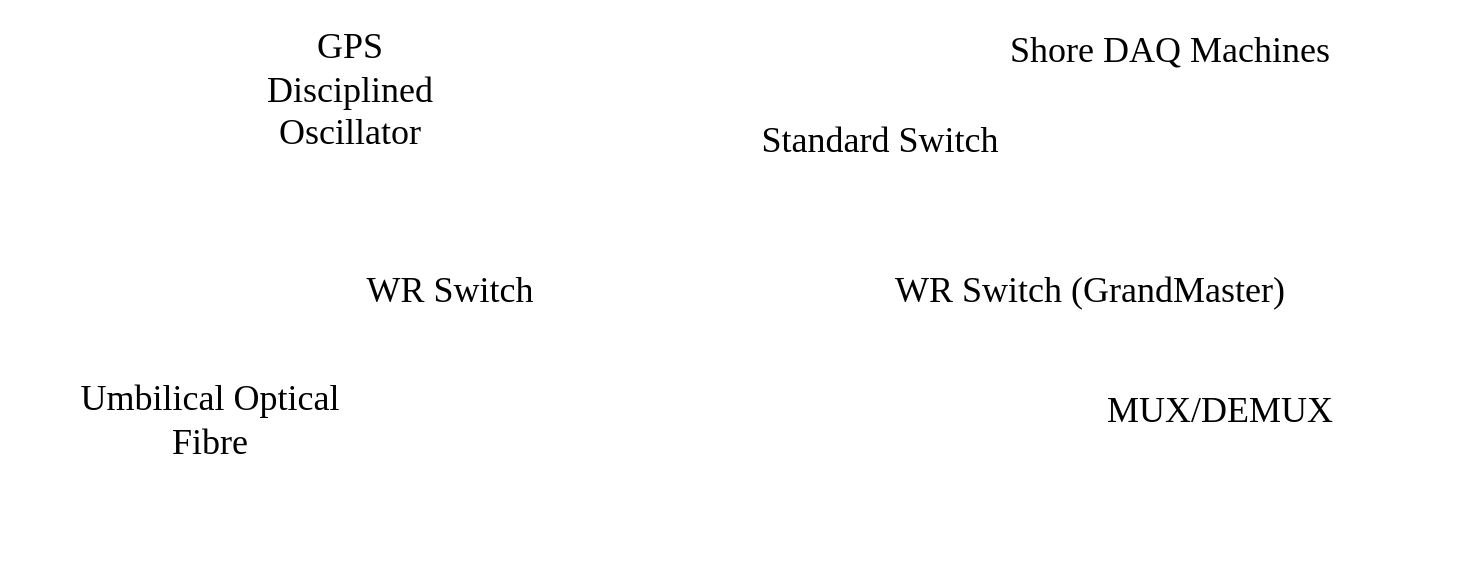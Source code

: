 <mxfile version="13.10.3" type="device"><diagram id="8rxF-gKZ0GOoehSl7GpR" name="Page-1"><mxGraphModel dx="1185" dy="668" grid="1" gridSize="10" guides="1" tooltips="1" connect="1" arrows="1" fold="1" page="1" pageScale="1" pageWidth="827" pageHeight="1169" math="0" shadow="0"><root><mxCell id="0"/><mxCell id="1" parent="0"/><mxCell id="pklovonAZvWzAWUhTfKY-1" value="" style="shape=image;imageAspect=0;aspect=fixed;verticalLabelPosition=bottom;verticalAlign=top;image=http://www.hep.ucl.ac.uk/~jtingey/hut_daq.jpg;" parent="1" vertex="1"><mxGeometry x="40" y="80" width="735.62" height="290" as="geometry"/></mxCell><mxCell id="pklovonAZvWzAWUhTfKY-2" value="&lt;font style=&quot;font-size: 18px&quot; face=&quot;lmodern&quot;&gt;MUX/DEMUX&lt;/font&gt;" style="text;html=1;align=center;verticalAlign=middle;whiteSpace=wrap;rounded=0;fillColor=#FFFFFF;strokeColor=#FFFFFF;" parent="1" vertex="1"><mxGeometry x="580" y="270" width="140" height="30" as="geometry"/></mxCell><mxCell id="pklovonAZvWzAWUhTfKY-3" value="" style="endArrow=classic;html=1;fontColor=#000000;exitX=0;exitY=0.5;exitDx=0;exitDy=0;strokeWidth=4;strokeColor=#FFFFFF;" parent="1" source="pklovonAZvWzAWUhTfKY-2" edge="1"><mxGeometry width="50" height="50" relative="1" as="geometry"><mxPoint x="90" y="280.0" as="sourcePoint"/><mxPoint x="550" y="285" as="targetPoint"/></mxGeometry></mxCell><mxCell id="pklovonAZvWzAWUhTfKY-6" value="&lt;font style=&quot;font-size: 18px&quot; face=&quot;lmodern&quot;&gt;Umbilical Optical Fibre&lt;br&gt;&lt;/font&gt;" style="text;html=1;align=center;verticalAlign=middle;whiteSpace=wrap;rounded=0;fillColor=#FFFFFF;strokeColor=#FFFFFF;" parent="1" vertex="1"><mxGeometry x="60" y="270" width="170" height="40" as="geometry"/></mxCell><mxCell id="pklovonAZvWzAWUhTfKY-7" value="" style="endArrow=classic;html=1;fontColor=#000000;exitX=0.5;exitY=0;exitDx=0;exitDy=0;strokeWidth=4;strokeColor=#FFFFFF;" parent="1" source="pklovonAZvWzAWUhTfKY-6" edge="1"><mxGeometry width="50" height="50" relative="1" as="geometry"><mxPoint x="210" y="240" as="sourcePoint"/><mxPoint x="145" y="240" as="targetPoint"/></mxGeometry></mxCell><mxCell id="pklovonAZvWzAWUhTfKY-8" value="&lt;font style=&quot;font-size: 18px&quot; face=&quot;lmodern&quot;&gt;GPS Disciplined Oscillator&lt;br&gt;&lt;/font&gt;" style="text;html=1;align=center;verticalAlign=middle;whiteSpace=wrap;rounded=0;fillColor=#FFFFFF;strokeColor=#FFFFFF;" parent="1" vertex="1"><mxGeometry x="160" y="90" width="110" height="70" as="geometry"/></mxCell><mxCell id="pklovonAZvWzAWUhTfKY-9" value="" style="endArrow=classic;html=1;fontColor=#000000;exitX=1;exitY=0.5;exitDx=0;exitDy=0;strokeWidth=4;strokeColor=#FFFFFF;" parent="1" source="pklovonAZvWzAWUhTfKY-8" edge="1"><mxGeometry width="50" height="50" relative="1" as="geometry"><mxPoint x="310" y="180" as="sourcePoint"/><mxPoint x="300" y="125" as="targetPoint"/></mxGeometry></mxCell><mxCell id="pklovonAZvWzAWUhTfKY-10" value="&lt;font style=&quot;font-size: 18px&quot; face=&quot;lmodern&quot;&gt;Shore DAQ Machines&lt;br&gt;&lt;/font&gt;" style="text;html=1;align=center;verticalAlign=middle;whiteSpace=wrap;rounded=0;fillColor=#FFFFFF;strokeColor=#FFFFFF;" parent="1" vertex="1"><mxGeometry x="520" y="90" width="210" height="30" as="geometry"/></mxCell><mxCell id="pklovonAZvWzAWUhTfKY-11" value="" style="endArrow=classic;html=1;fontColor=#000000;exitX=0;exitY=0.5;exitDx=0;exitDy=0;strokeWidth=4;strokeColor=#FFFFFF;" parent="1" source="pklovonAZvWzAWUhTfKY-13" edge="1"><mxGeometry width="50" height="50" relative="1" as="geometry"><mxPoint x="450" y="230" as="sourcePoint"/><mxPoint x="430" y="225" as="targetPoint"/></mxGeometry></mxCell><mxCell id="pklovonAZvWzAWUhTfKY-12" value="&lt;font style=&quot;font-size: 18px&quot; face=&quot;lmodern&quot;&gt;WR Switch&lt;br&gt;&lt;/font&gt;" style="text;html=1;align=center;verticalAlign=middle;whiteSpace=wrap;rounded=0;fillColor=#FFFFFF;strokeColor=#FFFFFF;" parent="1" vertex="1"><mxGeometry x="210" y="212.5" width="110" height="25" as="geometry"/></mxCell><mxCell id="pklovonAZvWzAWUhTfKY-13" value="&lt;font style=&quot;font-size: 18px&quot; face=&quot;lmodern&quot;&gt;WR Switch (GrandMaster)&lt;br&gt;&lt;/font&gt;" style="text;html=1;align=center;verticalAlign=middle;whiteSpace=wrap;rounded=0;fillColor=#FFFFFF;strokeColor=#FFFFFF;" parent="1" vertex="1"><mxGeometry x="460" y="212.5" width="250" height="25" as="geometry"/></mxCell><mxCell id="pklovonAZvWzAWUhTfKY-14" value="" style="endArrow=classic;html=1;fontColor=#000000;exitX=1;exitY=0.5;exitDx=0;exitDy=0;strokeWidth=4;strokeColor=#FFFFFF;" parent="1" edge="1"><mxGeometry width="50" height="50" relative="1" as="geometry"><mxPoint x="320" y="224.71" as="sourcePoint"/><mxPoint x="350" y="224.71" as="targetPoint"/></mxGeometry></mxCell><mxCell id="pklovonAZvWzAWUhTfKY-15" value="&lt;font style=&quot;font-size: 18px&quot; face=&quot;lmodern&quot;&gt;Standard Switch&lt;br&gt;&lt;/font&gt;" style="text;html=1;align=center;verticalAlign=middle;whiteSpace=wrap;rounded=0;fillColor=#FFFFFF;strokeColor=#FFFFFF;" parent="1" vertex="1"><mxGeometry x="400" y="140" width="160" height="20" as="geometry"/></mxCell><mxCell id="pklovonAZvWzAWUhTfKY-16" value="" style="endArrow=classic;html=1;fontColor=#000000;exitX=0;exitY=0.5;exitDx=0;exitDy=0;strokeWidth=4;strokeColor=#FFFFFF;" parent="1" edge="1"><mxGeometry width="50" height="50" relative="1" as="geometry"><mxPoint x="400" y="149.71" as="sourcePoint"/><mxPoint x="370" y="149.71" as="targetPoint"/></mxGeometry></mxCell><mxCell id="pklovonAZvWzAWUhTfKY-17" value="" style="endArrow=classic;html=1;fontColor=#000000;exitX=0.5;exitY=1;exitDx=0;exitDy=0;strokeWidth=4;strokeColor=#FFFFFF;" parent="1" source="pklovonAZvWzAWUhTfKY-10" edge="1"><mxGeometry width="50" height="50" relative="1" as="geometry"><mxPoint x="620" y="140" as="sourcePoint"/><mxPoint x="625" y="150" as="targetPoint"/></mxGeometry></mxCell></root></mxGraphModel></diagram></mxfile>